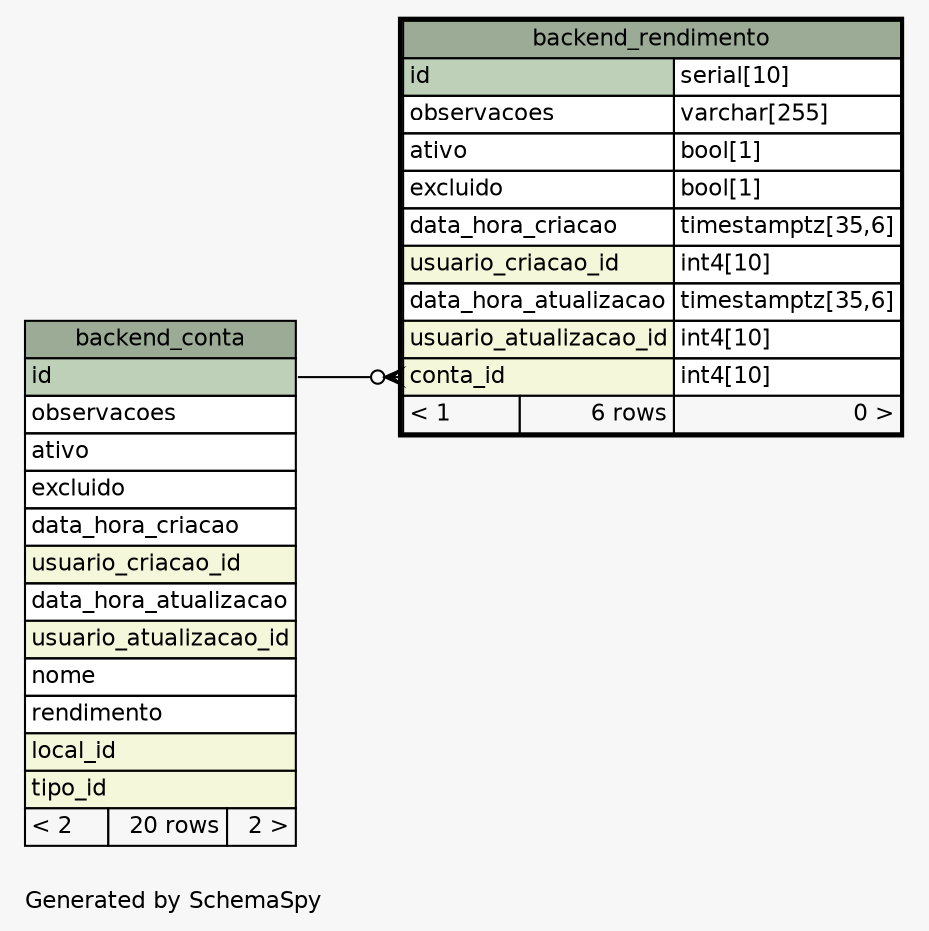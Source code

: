 // dot 2.38.0 on Linux 4.4.0-31-generic
// SchemaSpy rev 590
digraph "oneDegreeRelationshipsDiagram" {
  graph [
    rankdir="RL"
    bgcolor="#f7f7f7"
    label="\nGenerated by SchemaSpy"
    labeljust="l"
    nodesep="0.18"
    ranksep="0.46"
    fontname="Helvetica"
    fontsize="11"
  ];
  node [
    fontname="Helvetica"
    fontsize="11"
    shape="plaintext"
  ];
  edge [
    arrowsize="0.8"
  ];
  "backend_rendimento":"conta_id":w -> "backend_conta":"id":e [arrowhead=none dir=back arrowtail=crowodot];
  "backend_conta" [
    label=<
    <TABLE BORDER="0" CELLBORDER="1" CELLSPACING="0" BGCOLOR="#ffffff">
      <TR><TD COLSPAN="3" BGCOLOR="#9bab96" ALIGN="CENTER">backend_conta</TD></TR>
      <TR><TD PORT="id" COLSPAN="3" BGCOLOR="#bed1b8" ALIGN="LEFT">id</TD></TR>
      <TR><TD PORT="observacoes" COLSPAN="3" ALIGN="LEFT">observacoes</TD></TR>
      <TR><TD PORT="ativo" COLSPAN="3" ALIGN="LEFT">ativo</TD></TR>
      <TR><TD PORT="excluido" COLSPAN="3" ALIGN="LEFT">excluido</TD></TR>
      <TR><TD PORT="data_hora_criacao" COLSPAN="3" ALIGN="LEFT">data_hora_criacao</TD></TR>
      <TR><TD PORT="usuario_criacao_id" COLSPAN="3" BGCOLOR="#f4f7da" ALIGN="LEFT">usuario_criacao_id</TD></TR>
      <TR><TD PORT="data_hora_atualizacao" COLSPAN="3" ALIGN="LEFT">data_hora_atualizacao</TD></TR>
      <TR><TD PORT="usuario_atualizacao_id" COLSPAN="3" BGCOLOR="#f4f7da" ALIGN="LEFT">usuario_atualizacao_id</TD></TR>
      <TR><TD PORT="nome" COLSPAN="3" ALIGN="LEFT">nome</TD></TR>
      <TR><TD PORT="rendimento" COLSPAN="3" ALIGN="LEFT">rendimento</TD></TR>
      <TR><TD PORT="local_id" COLSPAN="3" BGCOLOR="#f4f7da" ALIGN="LEFT">local_id</TD></TR>
      <TR><TD PORT="tipo_id" COLSPAN="3" BGCOLOR="#f4f7da" ALIGN="LEFT">tipo_id</TD></TR>
      <TR><TD ALIGN="LEFT" BGCOLOR="#f7f7f7">&lt; 2</TD><TD ALIGN="RIGHT" BGCOLOR="#f7f7f7">20 rows</TD><TD ALIGN="RIGHT" BGCOLOR="#f7f7f7">2 &gt;</TD></TR>
    </TABLE>>
    URL="backend_conta.html"
    tooltip="backend_conta"
  ];
  "backend_rendimento" [
    label=<
    <TABLE BORDER="2" CELLBORDER="1" CELLSPACING="0" BGCOLOR="#ffffff">
      <TR><TD COLSPAN="3" BGCOLOR="#9bab96" ALIGN="CENTER">backend_rendimento</TD></TR>
      <TR><TD PORT="id" COLSPAN="2" BGCOLOR="#bed1b8" ALIGN="LEFT">id</TD><TD PORT="id.type" ALIGN="LEFT">serial[10]</TD></TR>
      <TR><TD PORT="observacoes" COLSPAN="2" ALIGN="LEFT">observacoes</TD><TD PORT="observacoes.type" ALIGN="LEFT">varchar[255]</TD></TR>
      <TR><TD PORT="ativo" COLSPAN="2" ALIGN="LEFT">ativo</TD><TD PORT="ativo.type" ALIGN="LEFT">bool[1]</TD></TR>
      <TR><TD PORT="excluido" COLSPAN="2" ALIGN="LEFT">excluido</TD><TD PORT="excluido.type" ALIGN="LEFT">bool[1]</TD></TR>
      <TR><TD PORT="data_hora_criacao" COLSPAN="2" ALIGN="LEFT">data_hora_criacao</TD><TD PORT="data_hora_criacao.type" ALIGN="LEFT">timestamptz[35,6]</TD></TR>
      <TR><TD PORT="usuario_criacao_id" COLSPAN="2" BGCOLOR="#f4f7da" ALIGN="LEFT">usuario_criacao_id</TD><TD PORT="usuario_criacao_id.type" ALIGN="LEFT">int4[10]</TD></TR>
      <TR><TD PORT="data_hora_atualizacao" COLSPAN="2" ALIGN="LEFT">data_hora_atualizacao</TD><TD PORT="data_hora_atualizacao.type" ALIGN="LEFT">timestamptz[35,6]</TD></TR>
      <TR><TD PORT="usuario_atualizacao_id" COLSPAN="2" BGCOLOR="#f4f7da" ALIGN="LEFT">usuario_atualizacao_id</TD><TD PORT="usuario_atualizacao_id.type" ALIGN="LEFT">int4[10]</TD></TR>
      <TR><TD PORT="conta_id" COLSPAN="2" BGCOLOR="#f4f7da" ALIGN="LEFT">conta_id</TD><TD PORT="conta_id.type" ALIGN="LEFT">int4[10]</TD></TR>
      <TR><TD ALIGN="LEFT" BGCOLOR="#f7f7f7">&lt; 1</TD><TD ALIGN="RIGHT" BGCOLOR="#f7f7f7">6 rows</TD><TD ALIGN="RIGHT" BGCOLOR="#f7f7f7">0 &gt;</TD></TR>
    </TABLE>>
    URL="backend_rendimento.html"
    tooltip="backend_rendimento"
  ];
}
